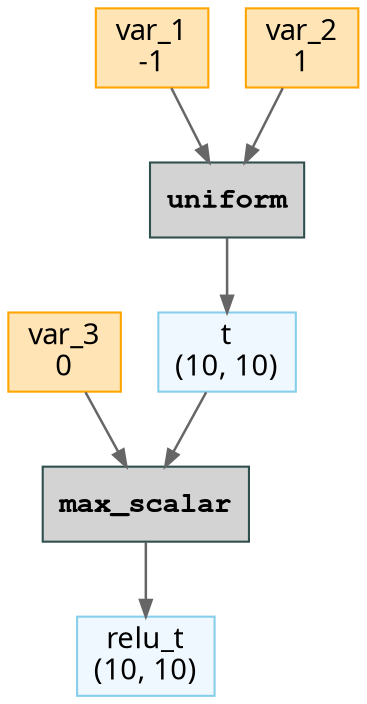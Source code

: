 // Computational Graph
digraph {
	rankdir=TB
	node [shape=record]
	136594790247072 [label="t
(10, 10)" color=skyblue fillcolor=aliceblue fontname="Sans-Serif" labeljust=l shape=box style=filled]
	136594790239728 [label="var_1
-1" color=orange fillcolor=moccasin fontname="Sans-Serif" labeljust=l shape=box style=filled]
	136594790247504 [label="var_2
1" color=orange fillcolor=moccasin fontname="Sans-Serif" labeljust=l shape=box style=filled]
	136594790237616 [label=uniform color=darkslategray fillcolor=lightgray fontname="Courier Bold" labeljust=l shape=box style=filled]
	136594790726432 [label="relu_t
(10, 10)" color=skyblue fillcolor=aliceblue fontname="Sans-Serif" labeljust=l shape=box style=filled]
	136594790726144 [label=max_scalar color=darkslategray fillcolor=lightgray fontname="Courier Bold" labeljust=l shape=box style=filled]
	136594790726240 [label="var_3
0" color=orange fillcolor=moccasin fontname="Sans-Serif" labeljust=l shape=box style=filled]
	136594790237616 -> 136594790247072 [arrowsize=0.8 color=gray40 penwidth=1.2]
	136594790239728 -> 136594790237616 [arrowsize=0.8 color=gray40 penwidth=1.2]
	136594790247504 -> 136594790237616 [arrowsize=0.8 color=gray40 penwidth=1.2]
	136594790726144 -> 136594790726432 [arrowsize=0.8 color=gray40 penwidth=1.2]
	136594790247072 -> 136594790726144 [arrowsize=0.8 color=gray40 penwidth=1.2]
	136594790726240 -> 136594790726144 [arrowsize=0.8 color=gray40 penwidth=1.2]
}
